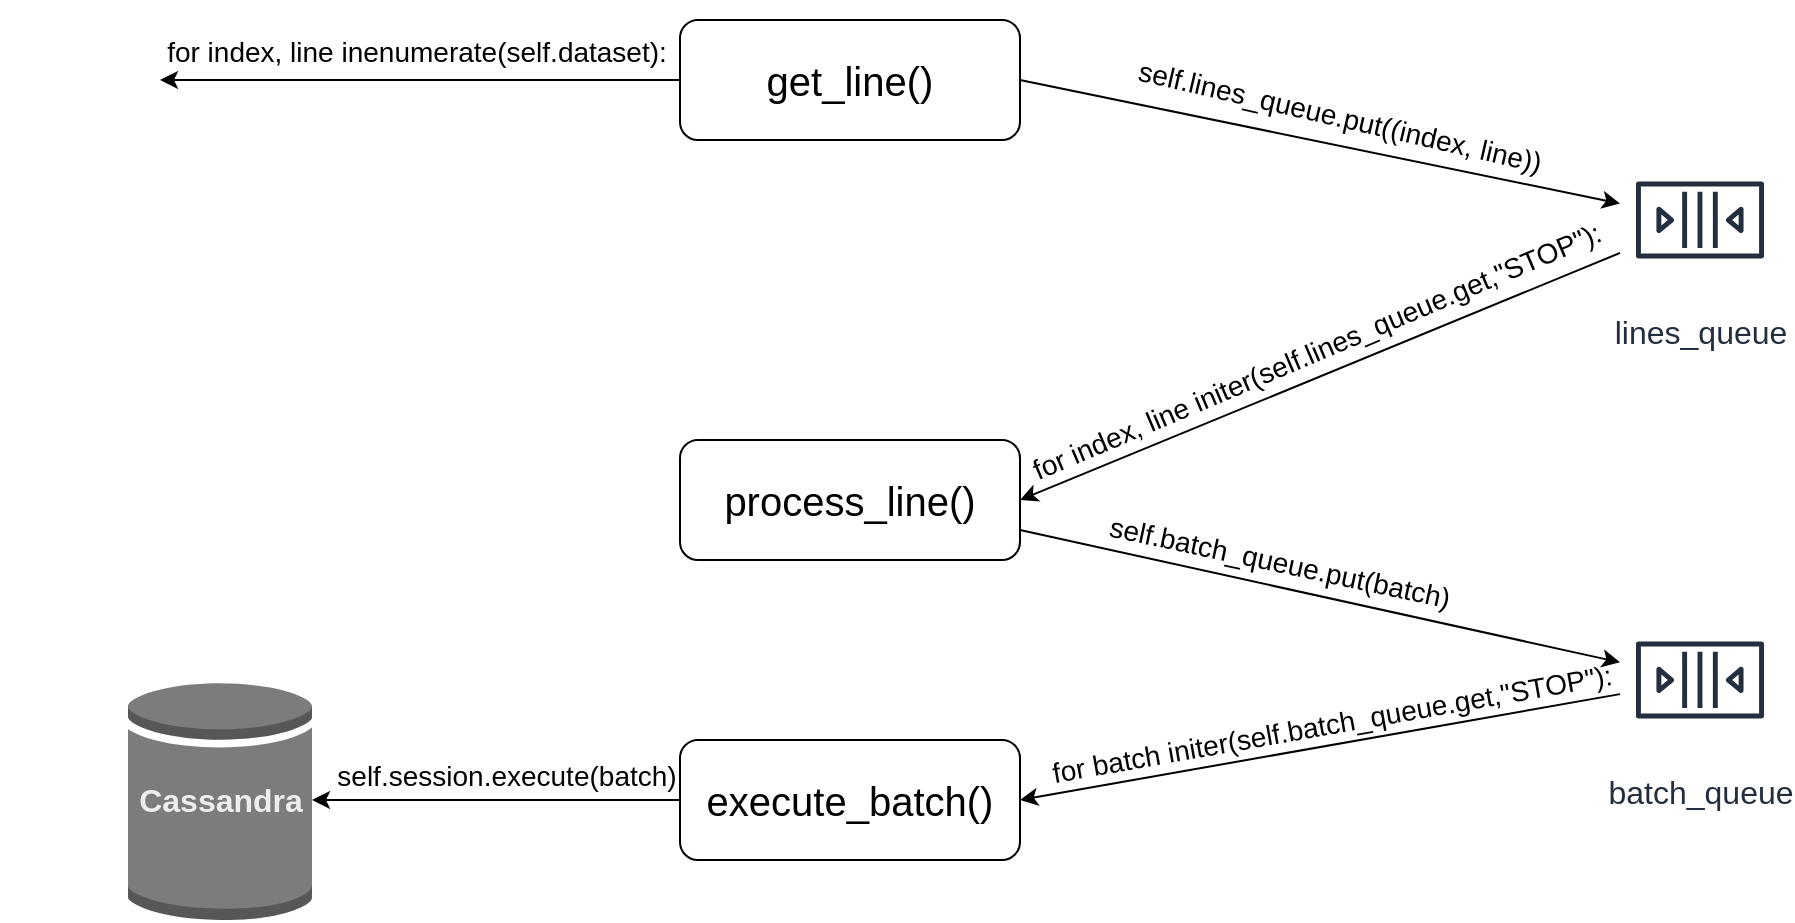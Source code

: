 <mxfile version="10.6.9" type="device"><diagram id="9Bot9TNF0RM-SiOjeP3Q" name="Page-1"><mxGraphModel dx="1354" dy="812" grid="1" gridSize="10" guides="1" tooltips="1" connect="1" arrows="1" fold="1" page="1" pageScale="1" pageWidth="1654" pageHeight="1169" math="0" shadow="0"><root><mxCell id="0"/><mxCell id="1" parent="0"/><mxCell id="tBMVuIAlAckD2nprrSU1-1" value="" style="shape=image;html=1;verticalAlign=top;verticalLabelPosition=bottom;labelBackgroundColor=#ffffff;imageAspect=0;aspect=fixed;image=https://cdn3.iconfinder.com/data/icons/cad-database-presentation-spreadsheet-vector-fil-2/512/19-128.png" vertex="1" parent="1"><mxGeometry x="10" y="80" width="80" height="80" as="geometry"/></mxCell><mxCell id="tBMVuIAlAckD2nprrSU1-8" style="rounded=0;orthogonalLoop=1;jettySize=auto;html=1;exitX=1;exitY=0.5;exitDx=0;exitDy=0;fontSize=20;elbow=vertical;" edge="1" parent="1" source="tBMVuIAlAckD2nprrSU1-2" target="tBMVuIAlAckD2nprrSU1-4"><mxGeometry relative="1" as="geometry"/></mxCell><mxCell id="tBMVuIAlAckD2nprrSU1-9" value="&lt;div style=&quot;font-size: 14px;&quot;&gt;&lt;span style=&quot;font-size: 14px;&quot;&gt;self&lt;/span&gt;&lt;span style=&quot;font-size: 14px;&quot;&gt;.&lt;/span&gt;lines_queue&lt;span style=&quot;font-size: 14px;&quot;&gt;.&lt;/span&gt;&lt;span style=&quot;font-size: 14px;&quot;&gt;put&lt;/span&gt;&lt;span style=&quot;font-size: 14px;&quot;&gt;((&lt;/span&gt;&lt;span style=&quot;font-size: 14px;&quot;&gt;index&lt;/span&gt;&lt;span style=&quot;font-size: 14px;&quot;&gt;,&lt;/span&gt;&lt;span style=&quot;font-size: 14px;&quot;&gt; line&lt;/span&gt;&lt;span style=&quot;font-size: 14px;&quot;&gt;))&lt;/span&gt;&lt;/div&gt;" style="text;html=1;resizable=0;points=[];align=center;verticalAlign=bottom;labelBackgroundColor=none;fontSize=14;fontColor=#000000;labelPosition=center;verticalLabelPosition=top;spacingTop=0;spacingBottom=6;spacingLeft=-25;rotation=13;" vertex="1" connectable="0" parent="tBMVuIAlAckD2nprrSU1-8"><mxGeometry x="0.12" y="-2" relative="1" as="geometry"><mxPoint as="offset"/></mxGeometry></mxCell><mxCell id="tBMVuIAlAckD2nprrSU1-10" style="edgeStyle=orthogonalEdgeStyle;rounded=0;orthogonalLoop=1;jettySize=auto;html=1;exitX=0;exitY=0.5;exitDx=0;exitDy=0;entryX=1;entryY=0.5;entryDx=0;entryDy=0;fontSize=14;fontColor=#000000;" edge="1" parent="1" source="tBMVuIAlAckD2nprrSU1-2" target="tBMVuIAlAckD2nprrSU1-1"><mxGeometry relative="1" as="geometry"/></mxCell><mxCell id="tBMVuIAlAckD2nprrSU1-11" value="&lt;div&gt;&lt;span&gt;for&lt;/span&gt; index&lt;span&gt;,&lt;/span&gt; line &lt;span&gt;in&lt;/span&gt;&lt;span&gt;enumerate&lt;/span&gt;&lt;span&gt;(&lt;/span&gt;&lt;span&gt;self&lt;/span&gt;&lt;span&gt;.&lt;/span&gt;&lt;span&gt;dataset&lt;/span&gt;&lt;span&gt;):&lt;/span&gt;&lt;/div&gt;" style="text;html=1;resizable=0;points=[];align=center;verticalAlign=bottom;labelBackgroundColor=#ffffff;fontSize=14;fontColor=#000000;labelPosition=center;verticalLabelPosition=top;spacingBottom=4;spacingLeft=-65;" vertex="1" connectable="0" parent="tBMVuIAlAckD2nprrSU1-10"><mxGeometry x="-0.229" relative="1" as="geometry"><mxPoint as="offset"/></mxGeometry></mxCell><mxCell id="tBMVuIAlAckD2nprrSU1-2" value="get_line()" style="rounded=1;whiteSpace=wrap;html=1;fontSize=20;fontStyle=0;fillColor=none;" vertex="1" parent="1"><mxGeometry x="350" y="90" width="170" height="60" as="geometry"/></mxCell><mxCell id="tBMVuIAlAckD2nprrSU1-4" value="&lt;div style=&quot;font-size: 16px;&quot;&gt;lines_queue&lt;/div&gt;" style="outlineConnect=0;fontColor=#232F3E;gradientColor=none;strokeColor=#232F3E;fillColor=none;dashed=0;verticalLabelPosition=bottom;verticalAlign=top;align=center;html=1;fontSize=16;fontStyle=0;aspect=fixed;shape=mxgraph.aws4.resourceIcon;resIcon=mxgraph.aws4.queue;" vertex="1" parent="1"><mxGeometry x="820" y="150" width="80" height="80" as="geometry"/></mxCell><mxCell id="tBMVuIAlAckD2nprrSU1-13" style="edgeStyle=none;rounded=0;orthogonalLoop=1;jettySize=auto;html=1;exitX=1;exitY=0.5;exitDx=0;exitDy=0;fontSize=14;fontColor=#EDEDED;startArrow=classic;startFill=1;endArrow=none;endFill=0;" edge="1" parent="1" source="tBMVuIAlAckD2nprrSU1-5" target="tBMVuIAlAckD2nprrSU1-4"><mxGeometry relative="1" as="geometry"/></mxCell><mxCell id="tBMVuIAlAckD2nprrSU1-14" value="&lt;div&gt;&lt;font color=&quot;#000000&quot;&gt;&lt;span&gt;for&lt;/span&gt; index&lt;span&gt;,&lt;/span&gt; line &lt;span&gt;in&lt;/span&gt;&lt;span&gt;iter&lt;/span&gt;&lt;span&gt;(&lt;/span&gt;&lt;span&gt;self&lt;/span&gt;&lt;span&gt;.&lt;/span&gt;&lt;span&gt;lines_queue&lt;/span&gt;&lt;span&gt;.&lt;/span&gt;&lt;span&gt;get&lt;/span&gt;&lt;span&gt;,&lt;/span&gt;&lt;span&gt;&quot;&lt;/span&gt;&lt;span&gt;STOP&lt;/span&gt;&lt;span&gt;&quot;&lt;/span&gt;&lt;span&gt;):&lt;/span&gt;&lt;/font&gt;&lt;/div&gt;" style="text;html=1;resizable=0;points=[];align=center;verticalAlign=bottom;labelBackgroundColor=none;fontSize=14;fontColor=#EDEDED;rotation=337;labelPosition=center;verticalLabelPosition=top;spacingLeft=35;" vertex="1" connectable="0" parent="tBMVuIAlAckD2nprrSU1-13"><mxGeometry x="-0.091" y="1" relative="1" as="geometry"><mxPoint y="-1" as="offset"/></mxGeometry></mxCell><mxCell id="tBMVuIAlAckD2nprrSU1-15" style="edgeStyle=none;rounded=0;orthogonalLoop=1;jettySize=auto;html=1;exitX=1;exitY=0.75;exitDx=0;exitDy=0;startArrow=none;startFill=0;endArrow=classic;endFill=1;fontSize=14;fontColor=#EDEDED;" edge="1" parent="1" source="tBMVuIAlAckD2nprrSU1-5" target="tBMVuIAlAckD2nprrSU1-6"><mxGeometry relative="1" as="geometry"/></mxCell><mxCell id="tBMVuIAlAckD2nprrSU1-16" value="&lt;div&gt;&lt;font color=&quot;#000000&quot;&gt;&lt;span&gt;self&lt;/span&gt;&lt;span&gt;.&lt;/span&gt;batch_queue&lt;span&gt;.&lt;/span&gt;&lt;span&gt;put&lt;/span&gt;&lt;span&gt;(&lt;/span&gt;&lt;span&gt;batch&lt;/span&gt;&lt;span&gt;)&lt;/span&gt;&lt;/font&gt;&lt;/div&gt;" style="text;html=1;resizable=0;points=[];align=center;verticalAlign=bottom;labelBackgroundColor=none;fontSize=14;fontColor=#EDEDED;rotation=12;labelPosition=center;verticalLabelPosition=top;spacingTop=1;spacingBottom=6;" vertex="1" connectable="0" parent="tBMVuIAlAckD2nprrSU1-15"><mxGeometry x="-0.154" y="-4" relative="1" as="geometry"><mxPoint as="offset"/></mxGeometry></mxCell><mxCell id="tBMVuIAlAckD2nprrSU1-5" value="process_line()&lt;br style=&quot;font-size: 20px;&quot;&gt;" style="rounded=1;whiteSpace=wrap;html=1;fontSize=20;fontStyle=0;fillColor=none;spacingLeft=0;" vertex="1" parent="1"><mxGeometry x="350" y="300" width="170" height="60" as="geometry"/></mxCell><mxCell id="tBMVuIAlAckD2nprrSU1-6" value="&lt;div style=&quot;font-size: 16px&quot;&gt;batch_queue&lt;/div&gt;" style="outlineConnect=0;fontColor=#232F3E;gradientColor=none;strokeColor=#232F3E;fillColor=none;dashed=0;verticalLabelPosition=bottom;verticalAlign=top;align=center;html=1;fontSize=16;fontStyle=0;aspect=fixed;shape=mxgraph.aws4.resourceIcon;resIcon=mxgraph.aws4.queue;" vertex="1" parent="1"><mxGeometry x="820" y="380" width="80" height="80" as="geometry"/></mxCell><mxCell id="tBMVuIAlAckD2nprrSU1-12" value="Cassandra" style="outlineConnect=0;dashed=0;verticalLabelPosition=middle;verticalAlign=middle;align=center;html=1;shape=mxgraph.aws3.generic_database;fillColor=#7D7C7C;gradientColor=none;labelBackgroundColor=none;fontSize=16;fontColor=#EDEDED;labelPosition=center;fontStyle=1" vertex="1" parent="1"><mxGeometry x="74" y="420" width="92" height="120" as="geometry"/></mxCell><mxCell id="tBMVuIAlAckD2nprrSU1-18" style="edgeStyle=none;rounded=0;orthogonalLoop=1;jettySize=auto;html=1;exitX=1;exitY=0.5;exitDx=0;exitDy=0;startArrow=classic;startFill=1;endArrow=none;endFill=0;fontSize=14;fontColor=#EDEDED;" edge="1" parent="1" source="tBMVuIAlAckD2nprrSU1-17" target="tBMVuIAlAckD2nprrSU1-6"><mxGeometry relative="1" as="geometry"/></mxCell><mxCell id="tBMVuIAlAckD2nprrSU1-19" value="&lt;div&gt;&lt;span&gt;for&lt;/span&gt; batch &lt;span&gt;in&lt;/span&gt;&lt;span&gt;iter&lt;/span&gt;&lt;span&gt;(&lt;/span&gt;&lt;span&gt;self&lt;/span&gt;&lt;span&gt;.&lt;/span&gt;&lt;span&gt;batch_queue&lt;/span&gt;&lt;span&gt;.&lt;/span&gt;&lt;span&gt;get&lt;/span&gt;&lt;span&gt;,&lt;/span&gt;&lt;span&gt;&quot;&lt;/span&gt;&lt;span&gt;STOP&lt;/span&gt;&lt;span&gt;&quot;&lt;/span&gt;&lt;span&gt;):&lt;/span&gt;&lt;/div&gt;" style="text;html=1;resizable=0;points=[];align=center;verticalAlign=bottom;labelBackgroundColor=none;fontSize=14;fontColor=#050505;rotation=350;labelPosition=center;verticalLabelPosition=top;spacingLeft=-30;" vertex="1" connectable="0" parent="tBMVuIAlAckD2nprrSU1-18"><mxGeometry x="0.145" relative="1" as="geometry"><mxPoint as="offset"/></mxGeometry></mxCell><mxCell id="tBMVuIAlAckD2nprrSU1-20" style="edgeStyle=none;rounded=0;orthogonalLoop=1;jettySize=auto;html=1;exitX=0;exitY=0.5;exitDx=0;exitDy=0;entryX=1;entryY=0.5;entryDx=0;entryDy=0;entryPerimeter=0;startArrow=none;startFill=0;endArrow=classic;endFill=1;fontSize=14;fontColor=#050505;" edge="1" parent="1" source="tBMVuIAlAckD2nprrSU1-17" target="tBMVuIAlAckD2nprrSU1-12"><mxGeometry relative="1" as="geometry"/></mxCell><mxCell id="tBMVuIAlAckD2nprrSU1-21" value="&lt;div&gt;&lt;span&gt;self&lt;/span&gt;&lt;span&gt;.&lt;/span&gt;session&lt;span&gt;.&lt;/span&gt;&lt;span&gt;execute&lt;/span&gt;&lt;span&gt;(&lt;/span&gt;&lt;span&gt;batch&lt;/span&gt;&lt;span&gt;)&lt;/span&gt;&lt;/div&gt;" style="text;html=1;resizable=0;points=[];align=center;verticalAlign=bottom;labelBackgroundColor=#ffffff;fontSize=14;fontColor=#050505;labelPosition=center;verticalLabelPosition=top;spacingLeft=0;spacingRight=50;spacingTop=0;spacingBottom=4;" vertex="1" connectable="0" parent="tBMVuIAlAckD2nprrSU1-20"><mxGeometry x="-0.328" y="2" relative="1" as="geometry"><mxPoint as="offset"/></mxGeometry></mxCell><mxCell id="tBMVuIAlAckD2nprrSU1-17" value="&lt;span&gt;execute_batch&lt;/span&gt;()&lt;br&gt;" style="rounded=1;whiteSpace=wrap;html=1;fontSize=20;fontStyle=0;fillColor=none;spacingLeft=0;" vertex="1" parent="1"><mxGeometry x="350" y="450" width="170" height="60" as="geometry"/></mxCell></root></mxGraphModel></diagram></mxfile>